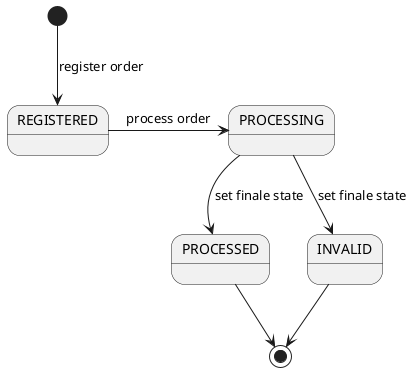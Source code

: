 @startuml
[*] --> REGISTERED : register order
REGISTERED -> PROCESSING: process order
PROCESSING --> PROCESSED : set finale state
PROCESSING --> INVALID: set finale state
PROCESSED --> [*]  
INVALID --> [*]
@enduml